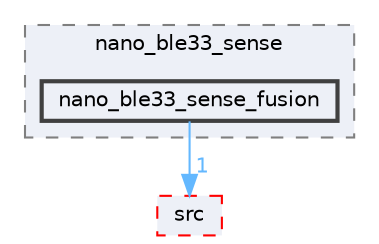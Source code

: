 digraph "Face_Access_inferencing/examples/nano_ble33_sense/nano_ble33_sense_fusion"
{
 // LATEX_PDF_SIZE
  bgcolor="transparent";
  edge [fontname=Helvetica,fontsize=10,labelfontname=Helvetica,labelfontsize=10];
  node [fontname=Helvetica,fontsize=10,shape=box,height=0.2,width=0.4];
  compound=true
  subgraph clusterdir_f83dbca78236457e510378740de19586 {
    graph [ bgcolor="#edf0f7", pencolor="grey50", label="nano_ble33_sense", fontname=Helvetica,fontsize=10 style="filled,dashed", URL="dir_f83dbca78236457e510378740de19586.html",tooltip=""]
  dir_7a6ce75c03dd9eb9d35fe9dc208a2017 [label="nano_ble33_sense_fusion", fillcolor="#edf0f7", color="grey25", style="filled,bold", URL="dir_7a6ce75c03dd9eb9d35fe9dc208a2017.html",tooltip=""];
  }
  dir_a10e16a828caf535b3ccf4484f92e610 [label="src", fillcolor="#edf0f7", color="red", style="filled,dashed", URL="dir_a10e16a828caf535b3ccf4484f92e610.html",tooltip=""];
  dir_7a6ce75c03dd9eb9d35fe9dc208a2017->dir_a10e16a828caf535b3ccf4484f92e610 [headlabel="1", labeldistance=1.5 headhref="dir_000203_000302.html" href="dir_000203_000302.html" color="steelblue1" fontcolor="steelblue1"];
}
